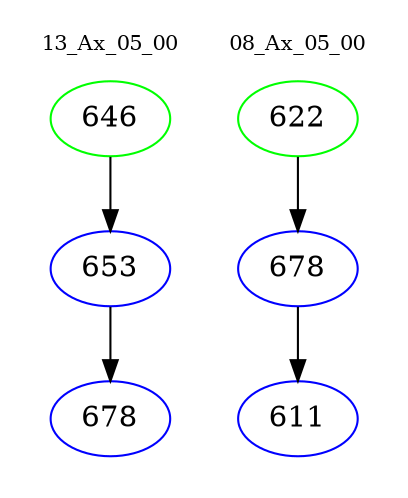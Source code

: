 digraph{
subgraph cluster_0 {
color = white
label = "13_Ax_05_00";
fontsize=10;
T0_646 [label="646", color="green"]
T0_646 -> T0_653 [color="black"]
T0_653 [label="653", color="blue"]
T0_653 -> T0_678 [color="black"]
T0_678 [label="678", color="blue"]
}
subgraph cluster_1 {
color = white
label = "08_Ax_05_00";
fontsize=10;
T1_622 [label="622", color="green"]
T1_622 -> T1_678 [color="black"]
T1_678 [label="678", color="blue"]
T1_678 -> T1_611 [color="black"]
T1_611 [label="611", color="blue"]
}
}
